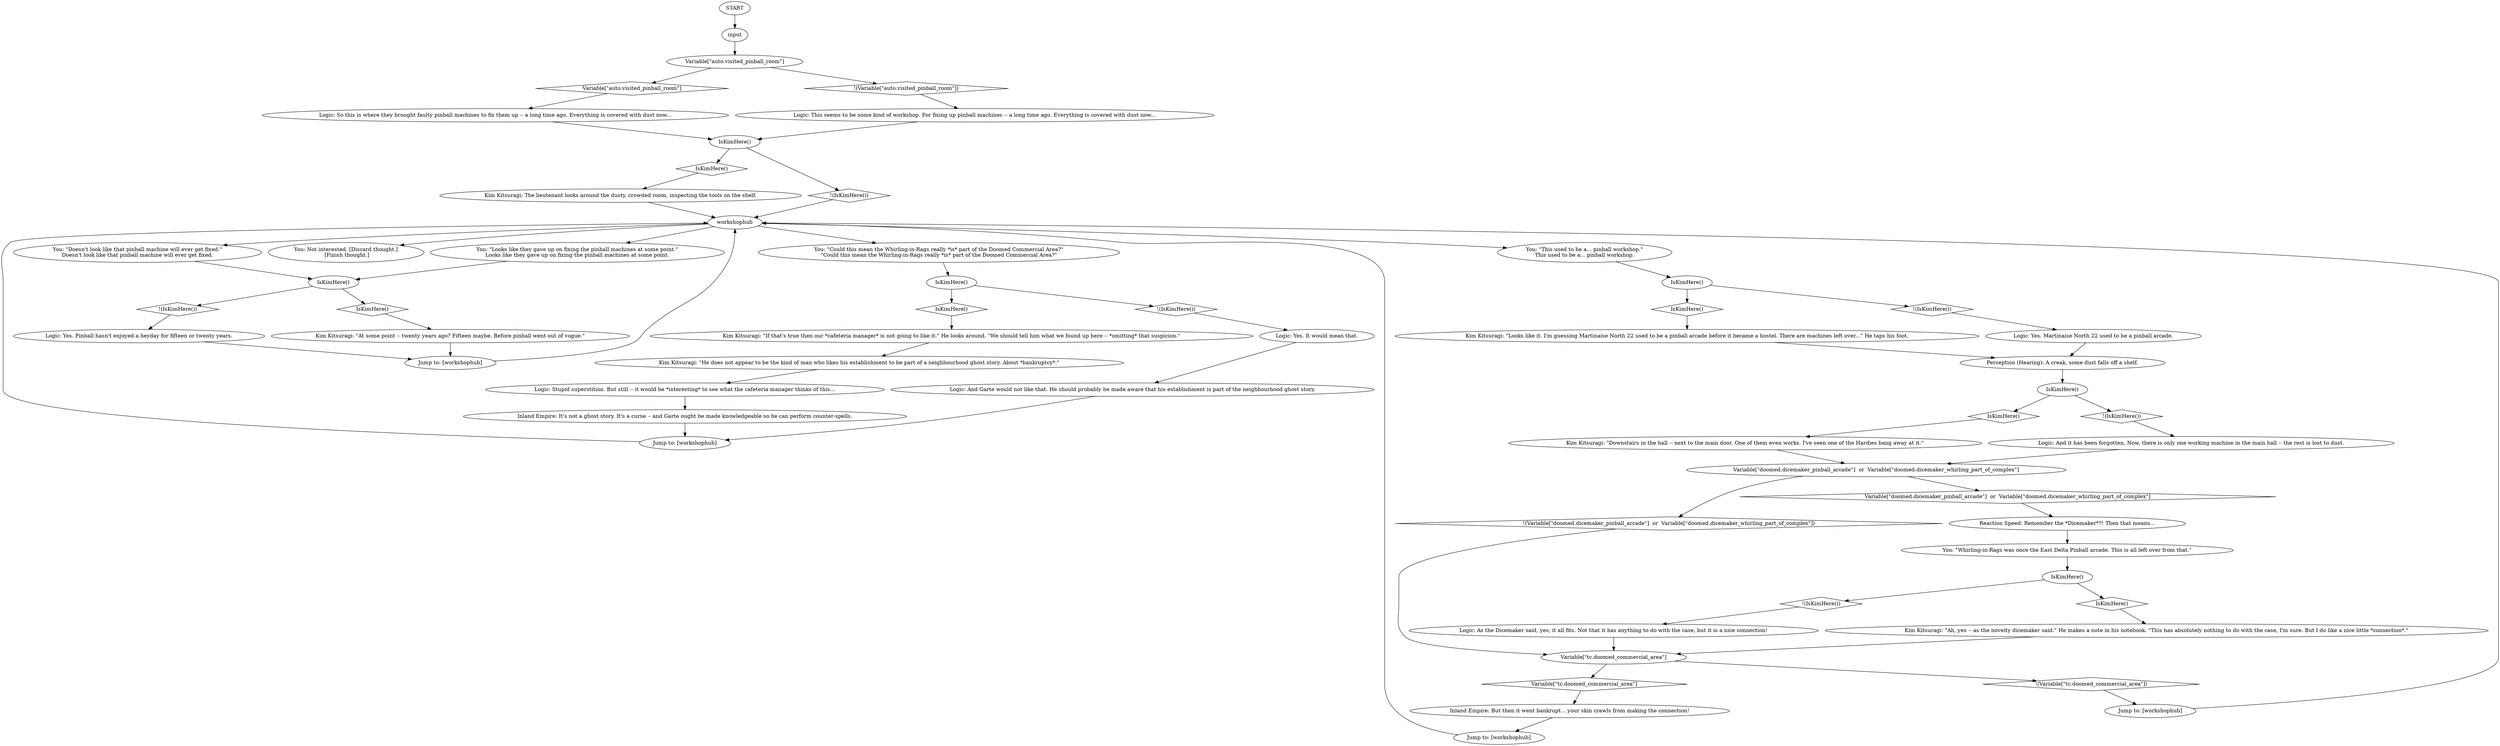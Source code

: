 # WHIRLING F3 ORB / pinball workshop
# 1. This was a pinball workshop.
#2. Was the Whirling-in-Rags part of the doomed commercial area task gained.
# ==================================================
digraph G {
	  0 [label="START"];
	  1 [label="input"];
	  2 [label="Inland Empire: It's not a ghost story. It's a curse -- and Garte ought be made knowledgeable so he can perform counter-spells."];
	  3 [label="Logic: This seems to be some kind of workshop. For fixing up pinball machines -- a long time ago. Everything is covered with dust now..."];
	  4 [label="Kim Kitsuragi: \"Looks like it. I'm guessing Martinaise North 22 used to be a pinball arcade before it became a hostel. There are machines left over...\" He taps his foot."];
	  5 [label="Variable[\"doomed.dicemaker_pinball_arcade\"]  or  Variable[\"doomed.dicemaker_whirling_part_of_complex\"]"];
	  6 [label="Variable[\"doomed.dicemaker_pinball_arcade\"]  or  Variable[\"doomed.dicemaker_whirling_part_of_complex\"]", shape=diamond];
	  7 [label="!(Variable[\"doomed.dicemaker_pinball_arcade\"]  or  Variable[\"doomed.dicemaker_whirling_part_of_complex\"])", shape=diamond];
	  8 [label="IsKimHere()"];
	  9 [label="IsKimHere()", shape=diamond];
	  10 [label="!(IsKimHere())", shape=diamond];
	  11 [label="IsKimHere()"];
	  12 [label="IsKimHere()", shape=diamond];
	  13 [label="!(IsKimHere())", shape=diamond];
	  15 [label="You: \"Could this mean the Whirling-in-Rags really *is* part of the Doomed Commercial Area?\"\n\"Could this mean the Whirling-in-Rags really *is* part of the Doomed Commercial Area?\""];
	  16 [label="workshophub"];
	  17 [label="Jump to: [workshophub]"];
	  18 [label="Logic: As the Dicemaker said, yes; it all fits. Not that it has anything to do with the case, but it is a nice connection!"];
	  19 [label="You: \"Doesn't look like that pinball machine will ever get fixed.\"\nDoesn't look like that pinball machine will ever get fixed."];
	  20 [label="Kim Kitsuragi: \"Ah, yes -- as the novelty dicemaker said.\" He makes a note in his notebook. \"This has absolutely nothing to do with the case, I'm sure. But I do like a nice little *connection*.\""];
	  21 [label="IsKimHere()"];
	  22 [label="IsKimHere()", shape=diamond];
	  23 [label="!(IsKimHere())", shape=diamond];
	  24 [label="Reaction Speed: Remember the *Dicemaker*?! Then that means..."];
	  25 [label="You: \"Whirling-in-Rags was once the East Delta Pinball arcade. This is all left over from that.\""];
	  26 [label="Logic: So this is where they brought faulty pinball machines to fix them up -- a long time ago. Everything is covered with dust now..."];
	  27 [label="Jump to: [workshophub]"];
	  28 [label="IsKimHere()"];
	  29 [label="IsKimHere()", shape=diamond];
	  30 [label="!(IsKimHere())", shape=diamond];
	  31 [label="Kim Kitsuragi: The lieutenant looks around the dusty, crowded room, inspecting the tools on the shelf."];
	  32 [label="Logic: Yes. Pinball hasn't enjoyed a heyday for fifteen or twenty years."];
	  33 [label="Jump to: [workshophub]"];
	  34 [label="Kim Kitsuragi: \"If that's true then our *cafeteria manager* is not going to like it.\" He looks around. \"We should tell him what we found up here -- *omitting* that suspicion.\""];
	  35 [label="Kim Kitsuragi: \"He does not appear to be the kind of man who likes his establishment to be part of a neighbourhood ghost story. About *bankruptcy*.\""];
	  36 [label="Logic: And Garte would not like that. He should probably be made aware that his establishment is part of the neighbourhood ghost story."];
	  37 [label="Logic: Stupid superstition. But still -- it would be *interesting* to see what the cafeteria manager thinks of this..."];
	  38 [label="Variable[\"tc.doomed_commercial_area\"]"];
	  39 [label="Variable[\"tc.doomed_commercial_area\"]", shape=diamond];
	  40 [label="!(Variable[\"tc.doomed_commercial_area\"])", shape=diamond];
	  41 [label="You: Not interested. [Discard thought.]\n [Finish thought.]"];
	  42 [label="Jump to: [workshophub]"];
	  43 [label="You: \"This used to be a... pinball workshop.\"\nThis used to be a... pinball workshop."];
	  44 [label="Logic: Yes. It would mean that."];
	  45 [label="Perception (Hearing): A creak, some dust falls off a shelf."];
	  46 [label="You: \"Looks like they gave up on fixing the pinball machines at some point.\"\nLooks like they gave up on fixing the pinball machines at some point."];
	  47 [label="Logic: And it has been forgotten. Now, there is only one working machine in the main hall -- the rest is lost to dust."];
	  48 [label="IsKimHere()"];
	  49 [label="IsKimHere()", shape=diamond];
	  50 [label="!(IsKimHere())", shape=diamond];
	  51 [label="Inland Empire: But then it went bankrupt... your skin crawls from making the connection!"];
	  52 [label="IsKimHere()"];
	  53 [label="IsKimHere()", shape=diamond];
	  54 [label="!(IsKimHere())", shape=diamond];
	  55 [label="Kim Kitsuragi: \"At some point -- twenty years ago? Fifteen maybe. Before pinball went out of vogue.\""];
	  56 [label="Logic: Yes. Martinaise North 22 used to be a pinball arcade."];
	  57 [label="Variable[\"auto.visited_pinball_room\"]"];
	  58 [label="Variable[\"auto.visited_pinball_room\"]", shape=diamond];
	  59 [label="!(Variable[\"auto.visited_pinball_room\"])", shape=diamond];
	  60 [label="Kim Kitsuragi: \"Downstairs in the hall -- next to the main door. One of them even works. I've seen one of the Hardies bang away at it.\""];
	  0 -> 1
	  1 -> 57
	  2 -> 27
	  3 -> 11
	  4 -> 45
	  5 -> 6
	  5 -> 7
	  6 -> 24
	  7 -> 38
	  8 -> 9
	  8 -> 10
	  9 -> 55
	  10 -> 32
	  11 -> 12
	  11 -> 13
	  12 -> 31
	  13 -> 16
	  15 -> 28
	  16 -> 41
	  16 -> 43
	  16 -> 46
	  16 -> 15
	  16 -> 19
	  17 -> 16
	  18 -> 38
	  19 -> 8
	  20 -> 38
	  21 -> 22
	  21 -> 23
	  22 -> 4
	  23 -> 56
	  24 -> 25
	  25 -> 48
	  26 -> 11
	  27 -> 16
	  28 -> 29
	  28 -> 30
	  29 -> 34
	  30 -> 44
	  31 -> 16
	  32 -> 17
	  33 -> 16
	  34 -> 35
	  35 -> 37
	  36 -> 27
	  37 -> 2
	  38 -> 40
	  38 -> 39
	  39 -> 51
	  40 -> 42
	  42 -> 16
	  43 -> 21
	  44 -> 36
	  45 -> 52
	  46 -> 8
	  47 -> 5
	  48 -> 49
	  48 -> 50
	  49 -> 20
	  50 -> 18
	  51 -> 33
	  52 -> 53
	  52 -> 54
	  53 -> 60
	  54 -> 47
	  55 -> 17
	  56 -> 45
	  57 -> 58
	  57 -> 59
	  58 -> 26
	  59 -> 3
	  60 -> 5
}

